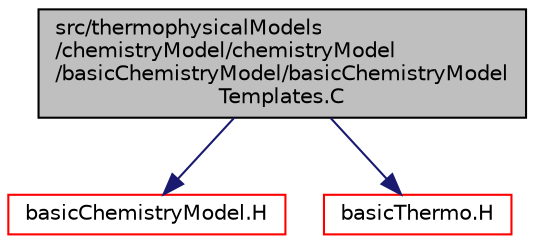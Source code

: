 digraph "src/thermophysicalModels/chemistryModel/chemistryModel/basicChemistryModel/basicChemistryModelTemplates.C"
{
  bgcolor="transparent";
  edge [fontname="Helvetica",fontsize="10",labelfontname="Helvetica",labelfontsize="10"];
  node [fontname="Helvetica",fontsize="10",shape=record];
  Node1 [label="src/thermophysicalModels\l/chemistryModel/chemistryModel\l/basicChemistryModel/basicChemistryModel\lTemplates.C",height=0.2,width=0.4,color="black", fillcolor="grey75", style="filled", fontcolor="black"];
  Node1 -> Node2 [color="midnightblue",fontsize="10",style="solid",fontname="Helvetica"];
  Node2 [label="basicChemistryModel.H",height=0.2,width=0.4,color="red",URL="$a10129.html"];
  Node1 -> Node3 [color="midnightblue",fontsize="10",style="solid",fontname="Helvetica"];
  Node3 [label="basicThermo.H",height=0.2,width=0.4,color="red",URL="$a10097.html"];
}
